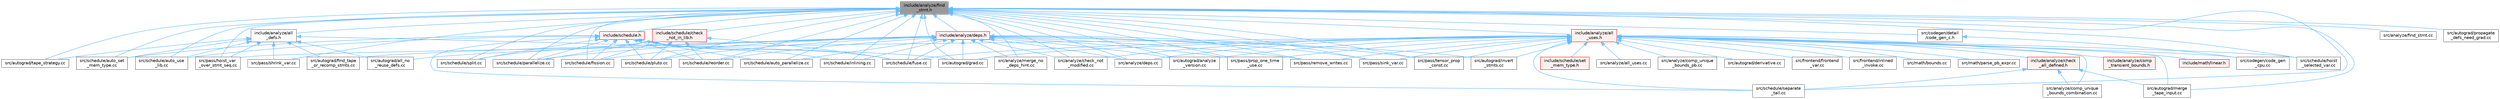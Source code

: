 digraph "include/analyze/find_stmt.h"
{
 // LATEX_PDF_SIZE
  bgcolor="transparent";
  edge [fontname=Helvetica,fontsize=10,labelfontname=Helvetica,labelfontsize=10];
  node [fontname=Helvetica,fontsize=10,shape=box,height=0.2,width=0.4];
  Node1 [label="include/analyze/find\l_stmt.h",height=0.2,width=0.4,color="gray40", fillcolor="grey60", style="filled", fontcolor="black",tooltip=" "];
  Node1 -> Node2 [dir="back",color="steelblue1",style="solid"];
  Node2 [label="include/analyze/all\l_defs.h",height=0.2,width=0.4,color="grey40", fillcolor="white", style="filled",URL="$all__defs_8h.html",tooltip=" "];
  Node2 -> Node3 [dir="back",color="steelblue1",style="solid"];
  Node3 [label="src/autograd/all_no\l_reuse_defs.cc",height=0.2,width=0.4,color="grey40", fillcolor="white", style="filled",URL="$all__no__reuse__defs_8cc.html",tooltip=" "];
  Node2 -> Node4 [dir="back",color="steelblue1",style="solid"];
  Node4 [label="src/autograd/find_tape\l_or_recomp_stmts.cc",height=0.2,width=0.4,color="grey40", fillcolor="white", style="filled",URL="$find__tape__or__recomp__stmts_8cc.html",tooltip=" "];
  Node2 -> Node5 [dir="back",color="steelblue1",style="solid"];
  Node5 [label="src/autograd/grad.cc",height=0.2,width=0.4,color="grey40", fillcolor="white", style="filled",URL="$grad_8cc.html",tooltip=" "];
  Node2 -> Node6 [dir="back",color="steelblue1",style="solid"];
  Node6 [label="src/autograd/tape_strategy.cc",height=0.2,width=0.4,color="grey40", fillcolor="white", style="filled",URL="$tape__strategy_8cc.html",tooltip=" "];
  Node2 -> Node7 [dir="back",color="steelblue1",style="solid"];
  Node7 [label="src/pass/hoist_var\l_over_stmt_seq.cc",height=0.2,width=0.4,color="grey40", fillcolor="white", style="filled",URL="$hoist__var__over__stmt__seq_8cc.html",tooltip=" "];
  Node2 -> Node8 [dir="back",color="steelblue1",style="solid"];
  Node8 [label="src/pass/shrink_var.cc",height=0.2,width=0.4,color="grey40", fillcolor="white", style="filled",URL="$shrink__var_8cc.html",tooltip=" "];
  Node2 -> Node9 [dir="back",color="steelblue1",style="solid"];
  Node9 [label="src/schedule/auto_set\l_mem_type.cc",height=0.2,width=0.4,color="grey40", fillcolor="white", style="filled",URL="$auto__set__mem__type_8cc.html",tooltip=" "];
  Node2 -> Node10 [dir="back",color="steelblue1",style="solid"];
  Node10 [label="src/schedule/auto_use\l_lib.cc",height=0.2,width=0.4,color="grey40", fillcolor="white", style="filled",URL="$auto__use__lib_8cc.html",tooltip=" "];
  Node1 -> Node11 [dir="back",color="steelblue1",style="solid"];
  Node11 [label="include/analyze/all\l_uses.h",height=0.2,width=0.4,color="red", fillcolor="#FFF0F0", style="filled",URL="$all__uses_8h.html",tooltip=" "];
  Node11 -> Node12 [dir="back",color="steelblue1",style="solid"];
  Node12 [label="include/analyze/check\l_all_defined.h",height=0.2,width=0.4,color="red", fillcolor="#FFF0F0", style="filled",URL="$check__all__defined_8h.html",tooltip=" "];
  Node12 -> Node50 [dir="back",color="steelblue1",style="solid"];
  Node50 [label="src/analyze/comp_unique\l_bounds_combination.cc",height=0.2,width=0.4,color="grey40", fillcolor="white", style="filled",URL="$comp__unique__bounds__combination_8cc.html",tooltip=" "];
  Node12 -> Node52 [dir="back",color="steelblue1",style="solid"];
  Node52 [label="src/autograd/merge\l_tape_input.cc",height=0.2,width=0.4,color="grey40", fillcolor="white", style="filled",URL="$merge__tape__input_8cc.html",tooltip=" "];
  Node12 -> Node40 [dir="back",color="steelblue1",style="solid"];
  Node40 [label="src/schedule/separate\l_tail.cc",height=0.2,width=0.4,color="grey40", fillcolor="white", style="filled",URL="$separate__tail_8cc.html",tooltip=" "];
  Node11 -> Node55 [dir="back",color="steelblue1",style="solid"];
  Node55 [label="include/analyze/comp\l_transient_bounds.h",height=0.2,width=0.4,color="red", fillcolor="#FFF0F0", style="filled",URL="$comp__transient__bounds_8h.html",tooltip=" "];
  Node11 -> Node78 [dir="back",color="steelblue1",style="solid"];
  Node78 [label="include/math/linear.h",height=0.2,width=0.4,color="red", fillcolor="#FFF0F0", style="filled",URL="$linear_8h.html",tooltip=" "];
  Node11 -> Node85 [dir="back",color="steelblue1",style="solid"];
  Node85 [label="include/schedule/set\l_mem_type.h",height=0.2,width=0.4,color="red", fillcolor="#FFF0F0", style="filled",URL="$set__mem__type_8h.html",tooltip=" "];
  Node11 -> Node86 [dir="back",color="steelblue1",style="solid"];
  Node86 [label="src/analyze/all_uses.cc",height=0.2,width=0.4,color="grey40", fillcolor="white", style="filled",URL="$all__uses_8cc.html",tooltip=" "];
  Node11 -> Node87 [dir="back",color="steelblue1",style="solid"];
  Node87 [label="src/analyze/check_not\l_modified.cc",height=0.2,width=0.4,color="grey40", fillcolor="white", style="filled",URL="$check__not__modified_8cc.html",tooltip=" "];
  Node11 -> Node50 [dir="back",color="steelblue1",style="solid"];
  Node11 -> Node72 [dir="back",color="steelblue1",style="solid"];
  Node72 [label="src/analyze/comp_unique\l_bounds_pb.cc",height=0.2,width=0.4,color="grey40", fillcolor="white", style="filled",URL="$comp__unique__bounds__pb_8cc.html",tooltip=" "];
  Node11 -> Node88 [dir="back",color="steelblue1",style="solid"];
  Node88 [label="src/analyze/deps.cc",height=0.2,width=0.4,color="grey40", fillcolor="white", style="filled",URL="$deps_8cc.html",tooltip=" "];
  Node11 -> Node69 [dir="back",color="steelblue1",style="solid"];
  Node69 [label="src/autograd/analyze\l_version.cc",height=0.2,width=0.4,color="grey40", fillcolor="white", style="filled",URL="$analyze__version_8cc.html",tooltip=" "];
  Node11 -> Node89 [dir="back",color="steelblue1",style="solid"];
  Node89 [label="src/autograd/derivative.cc",height=0.2,width=0.4,color="grey40", fillcolor="white", style="filled",URL="$derivative_8cc.html",tooltip=" "];
  Node11 -> Node5 [dir="back",color="steelblue1",style="solid"];
  Node11 -> Node90 [dir="back",color="steelblue1",style="solid"];
  Node90 [label="src/autograd/invert\l_stmts.cc",height=0.2,width=0.4,color="grey40", fillcolor="white", style="filled",URL="$invert__stmts_8cc.html",tooltip=" "];
  Node11 -> Node52 [dir="back",color="steelblue1",style="solid"];
  Node11 -> Node63 [dir="back",color="steelblue1",style="solid"];
  Node63 [label="src/codegen/code_gen\l_cpu.cc",height=0.2,width=0.4,color="grey40", fillcolor="white", style="filled",URL="$code__gen__cpu_8cc.html",tooltip=" "];
  Node11 -> Node91 [dir="back",color="steelblue1",style="solid"];
  Node91 [label="src/frontend/frontend\l_var.cc",height=0.2,width=0.4,color="grey40", fillcolor="white", style="filled",URL="$frontend__var_8cc.html",tooltip=" "];
  Node11 -> Node92 [dir="back",color="steelblue1",style="solid"];
  Node92 [label="src/frontend/inlined\l_invoke.cc",height=0.2,width=0.4,color="grey40", fillcolor="white", style="filled",URL="$inlined__invoke_8cc.html",tooltip=" "];
  Node11 -> Node84 [dir="back",color="steelblue1",style="solid"];
  Node84 [label="src/math/bounds.cc",height=0.2,width=0.4,color="grey40", fillcolor="white", style="filled",URL="$bounds_8cc.html",tooltip=" "];
  Node11 -> Node93 [dir="back",color="steelblue1",style="solid"];
  Node93 [label="src/math/parse_pb_expr.cc",height=0.2,width=0.4,color="grey40", fillcolor="white", style="filled",URL="$parse__pb__expr_8cc.html",tooltip=" "];
  Node11 -> Node7 [dir="back",color="steelblue1",style="solid"];
  Node11 -> Node97 [dir="back",color="steelblue1",style="solid"];
  Node97 [label="src/pass/prop_one_time\l_use.cc",height=0.2,width=0.4,color="grey40", fillcolor="white", style="filled",URL="$prop__one__time__use_8cc.html",tooltip=" "];
  Node11 -> Node98 [dir="back",color="steelblue1",style="solid"];
  Node98 [label="src/pass/remove_writes.cc",height=0.2,width=0.4,color="grey40", fillcolor="white", style="filled",URL="$remove__writes_8cc.html",tooltip=" "];
  Node11 -> Node100 [dir="back",color="steelblue1",style="solid"];
  Node100 [label="src/pass/sink_var.cc",height=0.2,width=0.4,color="grey40", fillcolor="white", style="filled",URL="$sink__var_8cc.html",tooltip=" "];
  Node11 -> Node101 [dir="back",color="steelblue1",style="solid"];
  Node101 [label="src/pass/tensor_prop\l_const.cc",height=0.2,width=0.4,color="grey40", fillcolor="white", style="filled",URL="$tensor__prop__const_8cc.html",tooltip=" "];
  Node11 -> Node34 [dir="back",color="steelblue1",style="solid"];
  Node34 [label="src/schedule/fuse.cc",height=0.2,width=0.4,color="grey40", fillcolor="white", style="filled",URL="$fuse_8cc.html",tooltip=" "];
  Node11 -> Node103 [dir="back",color="steelblue1",style="solid"];
  Node103 [label="src/schedule/hoist\l_selected_var.cc",height=0.2,width=0.4,color="grey40", fillcolor="white", style="filled",URL="$hoist__selected__var_8cc.html",tooltip=" "];
  Node11 -> Node40 [dir="back",color="steelblue1",style="solid"];
  Node1 -> Node104 [dir="back",color="steelblue1",style="solid"];
  Node104 [label="include/analyze/deps.h",height=0.2,width=0.4,color="red", fillcolor="#FFF0F0", style="filled",URL="$deps_8h.html",tooltip=" "];
  Node104 -> Node87 [dir="back",color="steelblue1",style="solid"];
  Node104 -> Node88 [dir="back",color="steelblue1",style="solid"];
  Node104 -> Node105 [dir="back",color="steelblue1",style="solid"];
  Node105 [label="src/analyze/merge_no\l_deps_hint.cc",height=0.2,width=0.4,color="grey40", fillcolor="white", style="filled",URL="$merge__no__deps__hint_8cc.html",tooltip=" "];
  Node104 -> Node3 [dir="back",color="steelblue1",style="solid"];
  Node104 -> Node69 [dir="back",color="steelblue1",style="solid"];
  Node104 -> Node4 [dir="back",color="steelblue1",style="solid"];
  Node104 -> Node5 [dir="back",color="steelblue1",style="solid"];
  Node104 -> Node90 [dir="back",color="steelblue1",style="solid"];
  Node104 -> Node97 [dir="back",color="steelblue1",style="solid"];
  Node104 -> Node98 [dir="back",color="steelblue1",style="solid"];
  Node104 -> Node100 [dir="back",color="steelblue1",style="solid"];
  Node104 -> Node101 [dir="back",color="steelblue1",style="solid"];
  Node104 -> Node26 [dir="back",color="steelblue1",style="solid"];
  Node26 [label="src/schedule/auto_parallelize.cc",height=0.2,width=0.4,color="grey40", fillcolor="white", style="filled",URL="$auto__parallelize_8cc.html",tooltip=" "];
  Node104 -> Node33 [dir="back",color="steelblue1",style="solid"];
  Node33 [label="src/schedule/fission.cc",height=0.2,width=0.4,color="grey40", fillcolor="white", style="filled",URL="$fission_8cc.html",tooltip=" "];
  Node104 -> Node34 [dir="back",color="steelblue1",style="solid"];
  Node104 -> Node35 [dir="back",color="steelblue1",style="solid"];
  Node35 [label="src/schedule/inlining.cc",height=0.2,width=0.4,color="grey40", fillcolor="white", style="filled",URL="$inlining_8cc.html",tooltip=" "];
  Node104 -> Node38 [dir="back",color="steelblue1",style="solid"];
  Node38 [label="src/schedule/parallelize.cc",height=0.2,width=0.4,color="grey40", fillcolor="white", style="filled",URL="$parallelize_8cc.html",tooltip=" "];
  Node104 -> Node18 [dir="back",color="steelblue1",style="solid"];
  Node18 [label="src/schedule/pluto.cc",height=0.2,width=0.4,color="grey40", fillcolor="white", style="filled",URL="$pluto_8cc.html",tooltip=" "];
  Node104 -> Node39 [dir="back",color="steelblue1",style="solid"];
  Node39 [label="src/schedule/reorder.cc",height=0.2,width=0.4,color="grey40", fillcolor="white", style="filled",URL="$reorder_8cc.html",tooltip=" "];
  Node1 -> Node20 [dir="back",color="steelblue1",style="solid"];
  Node20 [label="include/schedule.h",height=0.2,width=0.4,color="red", fillcolor="#FFF0F0", style="filled",URL="$schedule_8h.html",tooltip=" "];
  Node20 -> Node26 [dir="back",color="steelblue1",style="solid"];
  Node20 -> Node9 [dir="back",color="steelblue1",style="solid"];
  Node20 -> Node10 [dir="back",color="steelblue1",style="solid"];
  Node20 -> Node33 [dir="back",color="steelblue1",style="solid"];
  Node20 -> Node34 [dir="back",color="steelblue1",style="solid"];
  Node20 -> Node35 [dir="back",color="steelblue1",style="solid"];
  Node20 -> Node38 [dir="back",color="steelblue1",style="solid"];
  Node20 -> Node18 [dir="back",color="steelblue1",style="solid"];
  Node20 -> Node39 [dir="back",color="steelblue1",style="solid"];
  Node20 -> Node40 [dir="back",color="steelblue1",style="solid"];
  Node20 -> Node42 [dir="back",color="steelblue1",style="solid"];
  Node42 [label="src/schedule/split.cc",height=0.2,width=0.4,color="grey40", fillcolor="white", style="filled",URL="$split_8cc.html",tooltip=" "];
  Node1 -> Node108 [dir="back",color="steelblue1",style="solid"];
  Node108 [label="include/schedule/check\l_not_in_lib.h",height=0.2,width=0.4,color="red", fillcolor="#FFF0F0", style="filled",URL="$check__not__in__lib_8h.html",tooltip=" "];
  Node108 -> Node33 [dir="back",color="steelblue1",style="solid"];
  Node108 -> Node34 [dir="back",color="steelblue1",style="solid"];
  Node108 -> Node38 [dir="back",color="steelblue1",style="solid"];
  Node108 -> Node18 [dir="back",color="steelblue1",style="solid"];
  Node108 -> Node39 [dir="back",color="steelblue1",style="solid"];
  Node108 -> Node42 [dir="back",color="steelblue1",style="solid"];
  Node1 -> Node87 [dir="back",color="steelblue1",style="solid"];
  Node1 -> Node88 [dir="back",color="steelblue1",style="solid"];
  Node1 -> Node109 [dir="back",color="steelblue1",style="solid"];
  Node109 [label="src/analyze/find_stmt.cc",height=0.2,width=0.4,color="grey40", fillcolor="white", style="filled",URL="$find__stmt_8cc.html",tooltip=" "];
  Node1 -> Node105 [dir="back",color="steelblue1",style="solid"];
  Node1 -> Node69 [dir="back",color="steelblue1",style="solid"];
  Node1 -> Node5 [dir="back",color="steelblue1",style="solid"];
  Node1 -> Node52 [dir="back",color="steelblue1",style="solid"];
  Node1 -> Node110 [dir="back",color="steelblue1",style="solid"];
  Node110 [label="src/autograd/propagate\l_defs_need_grad.cc",height=0.2,width=0.4,color="grey40", fillcolor="white", style="filled",URL="$propagate__defs__need__grad_8cc.html",tooltip=" "];
  Node1 -> Node6 [dir="back",color="steelblue1",style="solid"];
  Node1 -> Node111 [dir="back",color="steelblue1",style="solid"];
  Node111 [label="src/codegen/detail\l/code_gen_c.h",height=0.2,width=0.4,color="grey40", fillcolor="white", style="filled",URL="$src_2codegen_2detail_2code__gen__c_8h.html",tooltip=" "];
  Node111 -> Node63 [dir="back",color="steelblue1",style="solid"];
  Node1 -> Node7 [dir="back",color="steelblue1",style="solid"];
  Node1 -> Node97 [dir="back",color="steelblue1",style="solid"];
  Node1 -> Node98 [dir="back",color="steelblue1",style="solid"];
  Node1 -> Node8 [dir="back",color="steelblue1",style="solid"];
  Node1 -> Node100 [dir="back",color="steelblue1",style="solid"];
  Node1 -> Node101 [dir="back",color="steelblue1",style="solid"];
  Node1 -> Node26 [dir="back",color="steelblue1",style="solid"];
  Node1 -> Node9 [dir="back",color="steelblue1",style="solid"];
  Node1 -> Node10 [dir="back",color="steelblue1",style="solid"];
  Node1 -> Node33 [dir="back",color="steelblue1",style="solid"];
  Node1 -> Node34 [dir="back",color="steelblue1",style="solid"];
  Node1 -> Node103 [dir="back",color="steelblue1",style="solid"];
  Node1 -> Node35 [dir="back",color="steelblue1",style="solid"];
  Node1 -> Node38 [dir="back",color="steelblue1",style="solid"];
  Node1 -> Node18 [dir="back",color="steelblue1",style="solid"];
  Node1 -> Node39 [dir="back",color="steelblue1",style="solid"];
  Node1 -> Node40 [dir="back",color="steelblue1",style="solid"];
  Node1 -> Node42 [dir="back",color="steelblue1",style="solid"];
}
